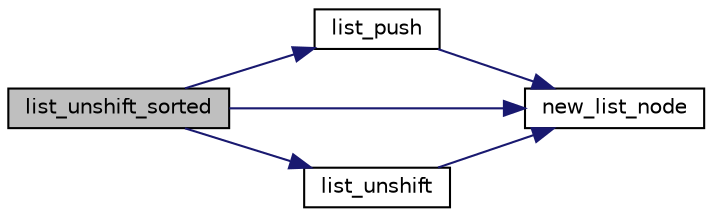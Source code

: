 digraph G
{
  edge [fontname="Helvetica",fontsize="10",labelfontname="Helvetica",labelfontsize="10"];
  node [fontname="Helvetica",fontsize="10",shape=record];
  rankdir=LR;
  Node1 [label="list_unshift_sorted",height=0.2,width=0.4,color="black", fillcolor="grey75", style="filled" fontcolor="black"];
  Node1 -> Node2 [color="midnightblue",fontsize="10",style="solid",fontname="Helvetica"];
  Node2 [label="list_push",height=0.2,width=0.4,color="black", fillcolor="white", style="filled",URL="$n__list_8c.html#a4eab319289a83524639ee5e9f0441fdf",tooltip="Add a pointer to the end of the list."];
  Node2 -> Node3 [color="midnightblue",fontsize="10",style="solid",fontname="Helvetica"];
  Node3 [label="new_list_node",height=0.2,width=0.4,color="black", fillcolor="white", style="filled",URL="$n__list_8c.html#a678e828550efc8e64a836bb8c713c2f4",tooltip="Allocate a new node to link in a list."];
  Node1 -> Node4 [color="midnightblue",fontsize="10",style="solid",fontname="Helvetica"];
  Node4 [label="list_unshift",height=0.2,width=0.4,color="black", fillcolor="white", style="filled",URL="$n__list_8c.html#a65687bd547104e185bad1b7da5cb0d98",tooltip="Add a pointer at the start of the list."];
  Node4 -> Node3 [color="midnightblue",fontsize="10",style="solid",fontname="Helvetica"];
  Node1 -> Node3 [color="midnightblue",fontsize="10",style="solid",fontname="Helvetica"];
}
